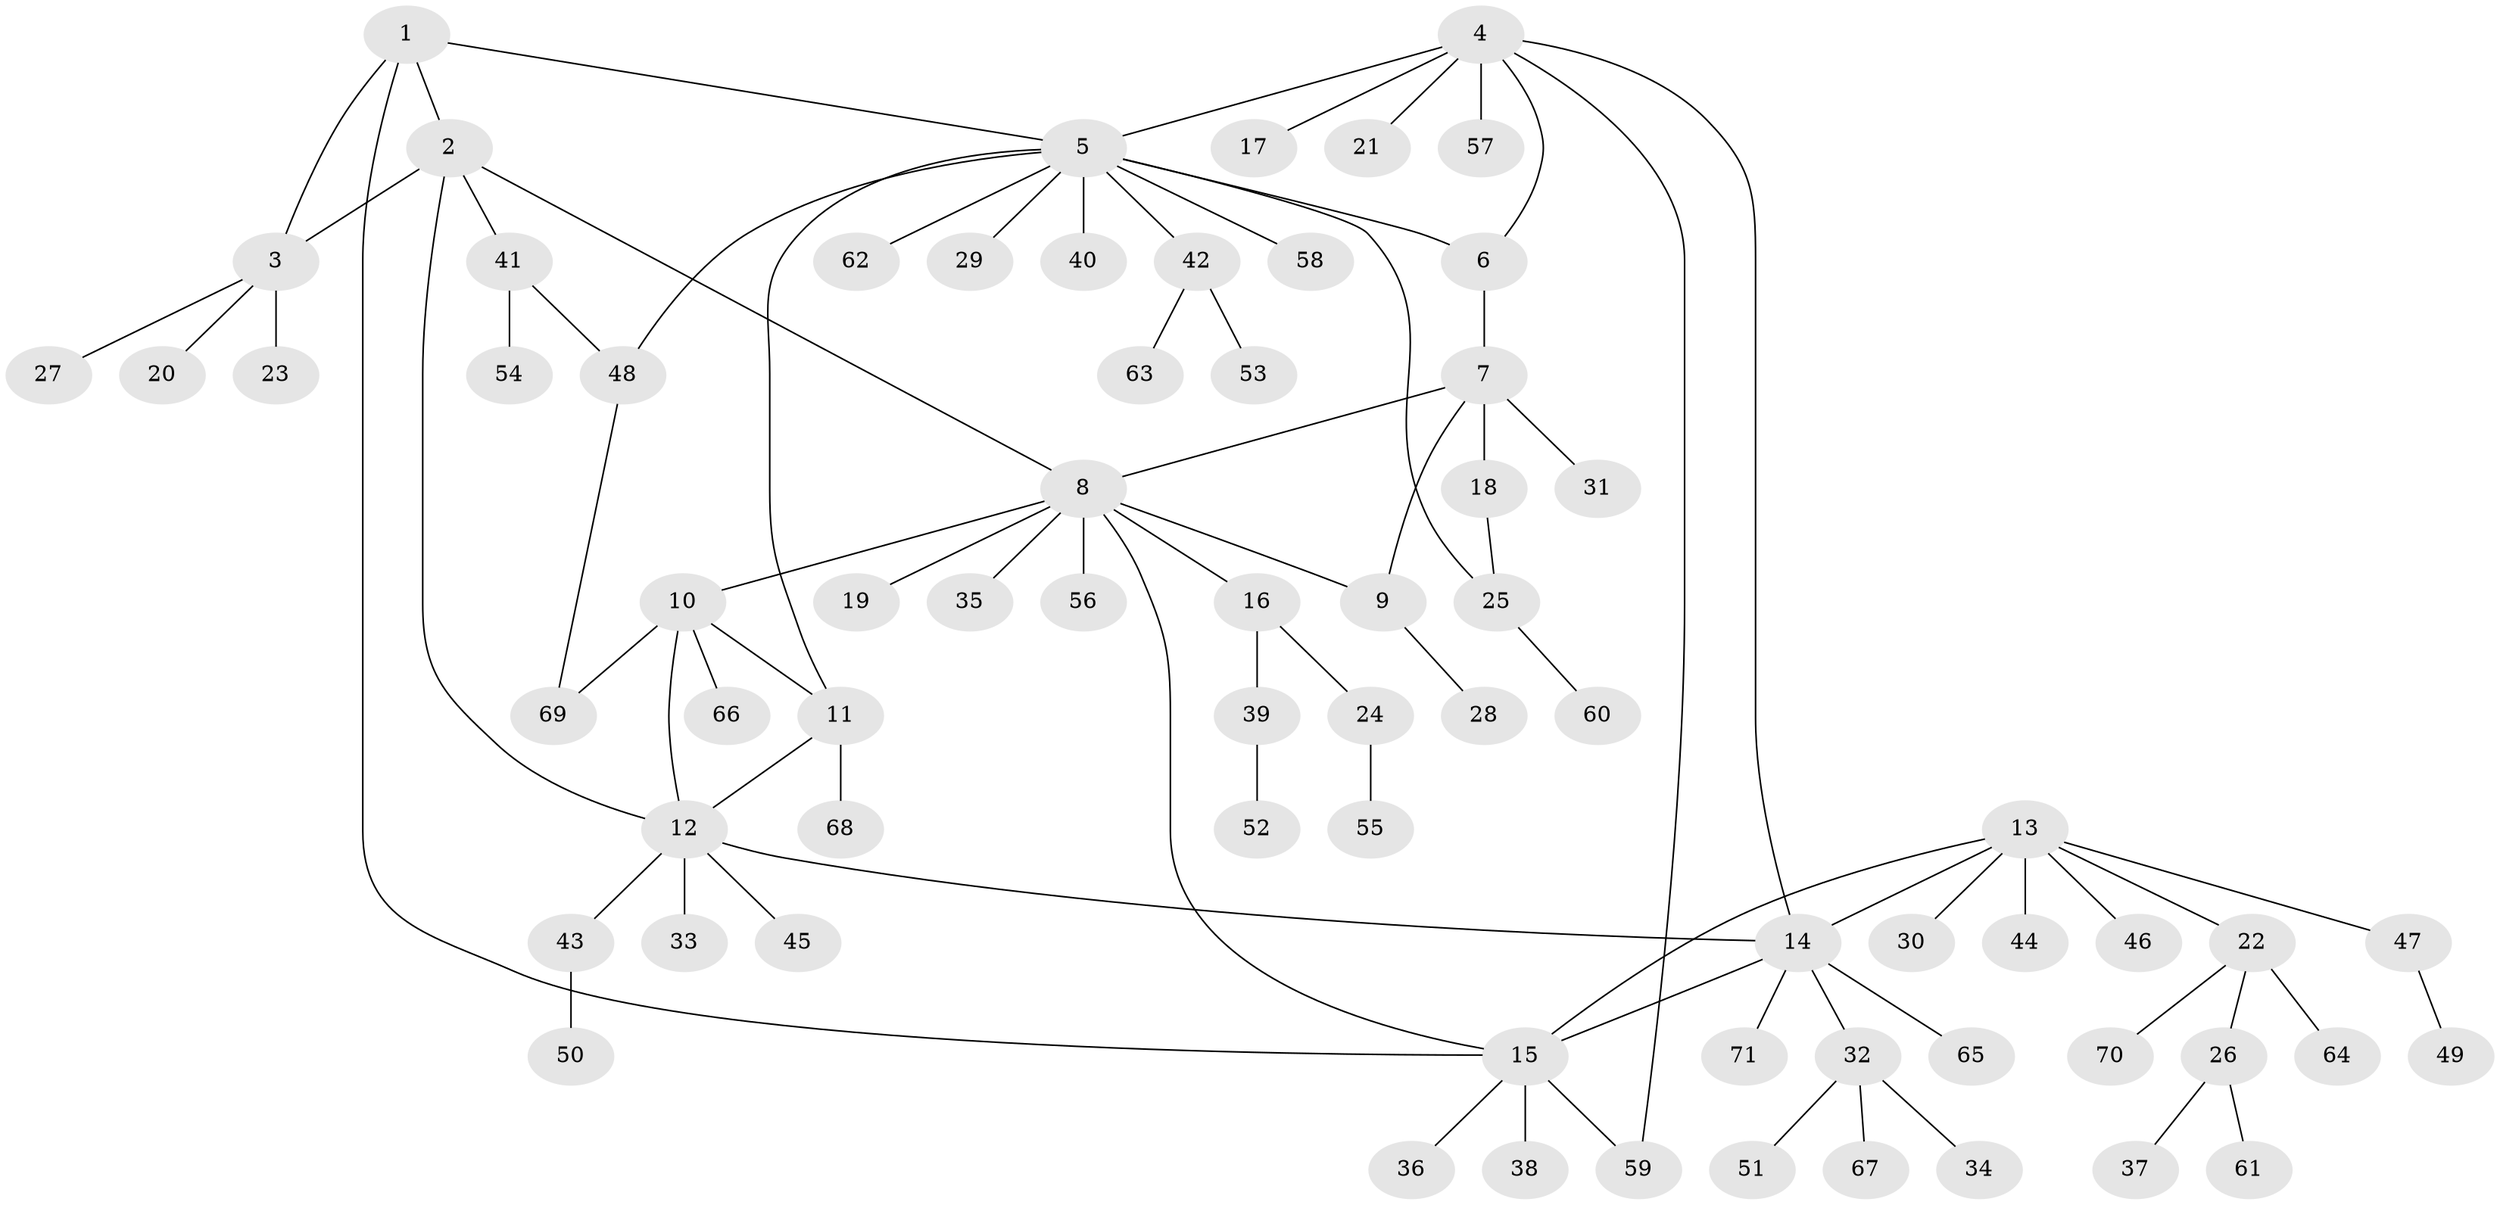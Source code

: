 // coarse degree distribution, {3: 0.11428571428571428, 7: 0.02857142857142857, 13: 0.02857142857142857, 5: 0.02857142857142857, 8: 0.02857142857142857, 9: 0.02857142857142857, 2: 0.05714285714285714, 1: 0.6857142857142857}
// Generated by graph-tools (version 1.1) at 2025/19/03/04/25 18:19:37]
// undirected, 71 vertices, 85 edges
graph export_dot {
graph [start="1"]
  node [color=gray90,style=filled];
  1;
  2;
  3;
  4;
  5;
  6;
  7;
  8;
  9;
  10;
  11;
  12;
  13;
  14;
  15;
  16;
  17;
  18;
  19;
  20;
  21;
  22;
  23;
  24;
  25;
  26;
  27;
  28;
  29;
  30;
  31;
  32;
  33;
  34;
  35;
  36;
  37;
  38;
  39;
  40;
  41;
  42;
  43;
  44;
  45;
  46;
  47;
  48;
  49;
  50;
  51;
  52;
  53;
  54;
  55;
  56;
  57;
  58;
  59;
  60;
  61;
  62;
  63;
  64;
  65;
  66;
  67;
  68;
  69;
  70;
  71;
  1 -- 2;
  1 -- 3;
  1 -- 5;
  1 -- 15;
  2 -- 3;
  2 -- 8;
  2 -- 12;
  2 -- 41;
  3 -- 20;
  3 -- 23;
  3 -- 27;
  4 -- 5;
  4 -- 6;
  4 -- 14;
  4 -- 17;
  4 -- 21;
  4 -- 57;
  4 -- 59;
  5 -- 6;
  5 -- 11;
  5 -- 25;
  5 -- 29;
  5 -- 40;
  5 -- 42;
  5 -- 48;
  5 -- 58;
  5 -- 62;
  6 -- 7;
  7 -- 8;
  7 -- 9;
  7 -- 18;
  7 -- 31;
  8 -- 9;
  8 -- 10;
  8 -- 15;
  8 -- 16;
  8 -- 19;
  8 -- 35;
  8 -- 56;
  9 -- 28;
  10 -- 11;
  10 -- 12;
  10 -- 66;
  10 -- 69;
  11 -- 12;
  11 -- 68;
  12 -- 14;
  12 -- 33;
  12 -- 43;
  12 -- 45;
  13 -- 14;
  13 -- 15;
  13 -- 22;
  13 -- 30;
  13 -- 44;
  13 -- 46;
  13 -- 47;
  14 -- 15;
  14 -- 32;
  14 -- 65;
  14 -- 71;
  15 -- 36;
  15 -- 38;
  15 -- 59;
  16 -- 24;
  16 -- 39;
  18 -- 25;
  22 -- 26;
  22 -- 64;
  22 -- 70;
  24 -- 55;
  25 -- 60;
  26 -- 37;
  26 -- 61;
  32 -- 34;
  32 -- 51;
  32 -- 67;
  39 -- 52;
  41 -- 48;
  41 -- 54;
  42 -- 53;
  42 -- 63;
  43 -- 50;
  47 -- 49;
  48 -- 69;
}
